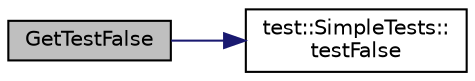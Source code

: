 digraph "GetTestFalse"
{
 // LATEX_PDF_SIZE
  edge [fontname="Helvetica",fontsize="10",labelfontname="Helvetica",labelfontsize="10"];
  node [fontname="Helvetica",fontsize="10",shape=record];
  rankdir="LR";
  Node1 [label="GetTestFalse",height=0.2,width=0.4,color="black", fillcolor="grey75", style="filled", fontcolor="black",tooltip=" "];
  Node1 -> Node2 [color="midnightblue",fontsize="10",style="solid"];
  Node2 [label="test::SimpleTests::\ltestFalse",height=0.2,width=0.4,color="black", fillcolor="white", style="filled",URL="$classtest_1_1_simple_tests.html#aab8052a31c7062cdce896e9bb06eb75a",tooltip=" "];
}

